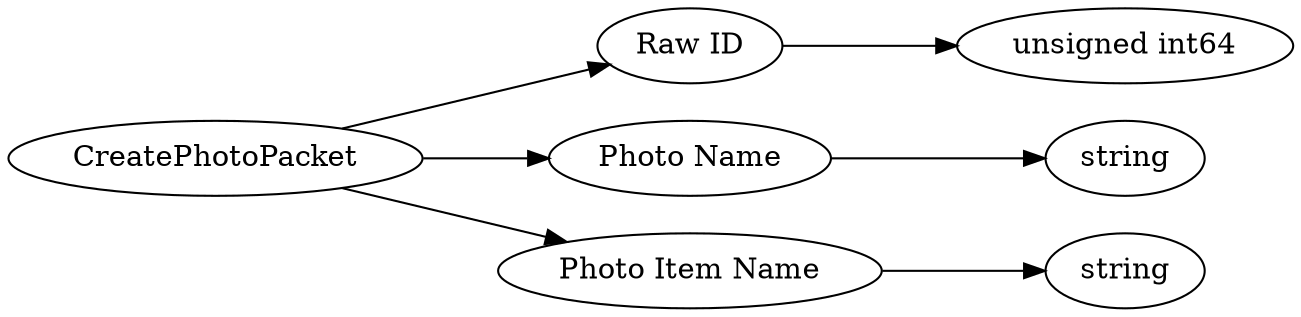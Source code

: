 digraph "CreatePhotoPacket" {
rankdir = LR
0
0 -> 1
1 -> 2
0 -> 3
3 -> 4
0 -> 5
5 -> 6

0 [label="CreatePhotoPacket",comment="name: \"CreatePhotoPacket\", typeName: \"\", id: 0, branchId: 171, recurseId: -1, attributes: 0, notes: \"\""];
1 [label="Raw ID",comment="name: \"Raw ID\", typeName: \"\", id: 1, branchId: 0, recurseId: -1, attributes: 0, notes: \"\""];
2 [label="unsigned int64",comment="name: \"unsigned int64\", typeName: \"\", id: 2, branchId: 0, recurseId: -1, attributes: 512, notes: \"\""];
3 [label="Photo Name",comment="name: \"Photo Name\", typeName: \"\", id: 3, branchId: 0, recurseId: -1, attributes: 0, notes: \"\""];
4 [label="string",comment="name: \"string\", typeName: \"\", id: 4, branchId: 0, recurseId: -1, attributes: 512, notes: \"\""];
5 [label="Photo Item Name",comment="name: \"Photo Item Name\", typeName: \"\", id: 5, branchId: 0, recurseId: -1, attributes: 0, notes: \"\""];
6 [label="string",comment="name: \"string\", typeName: \"\", id: 6, branchId: 0, recurseId: -1, attributes: 512, notes: \"\""];
{ rank = max;2;4;6}

}
